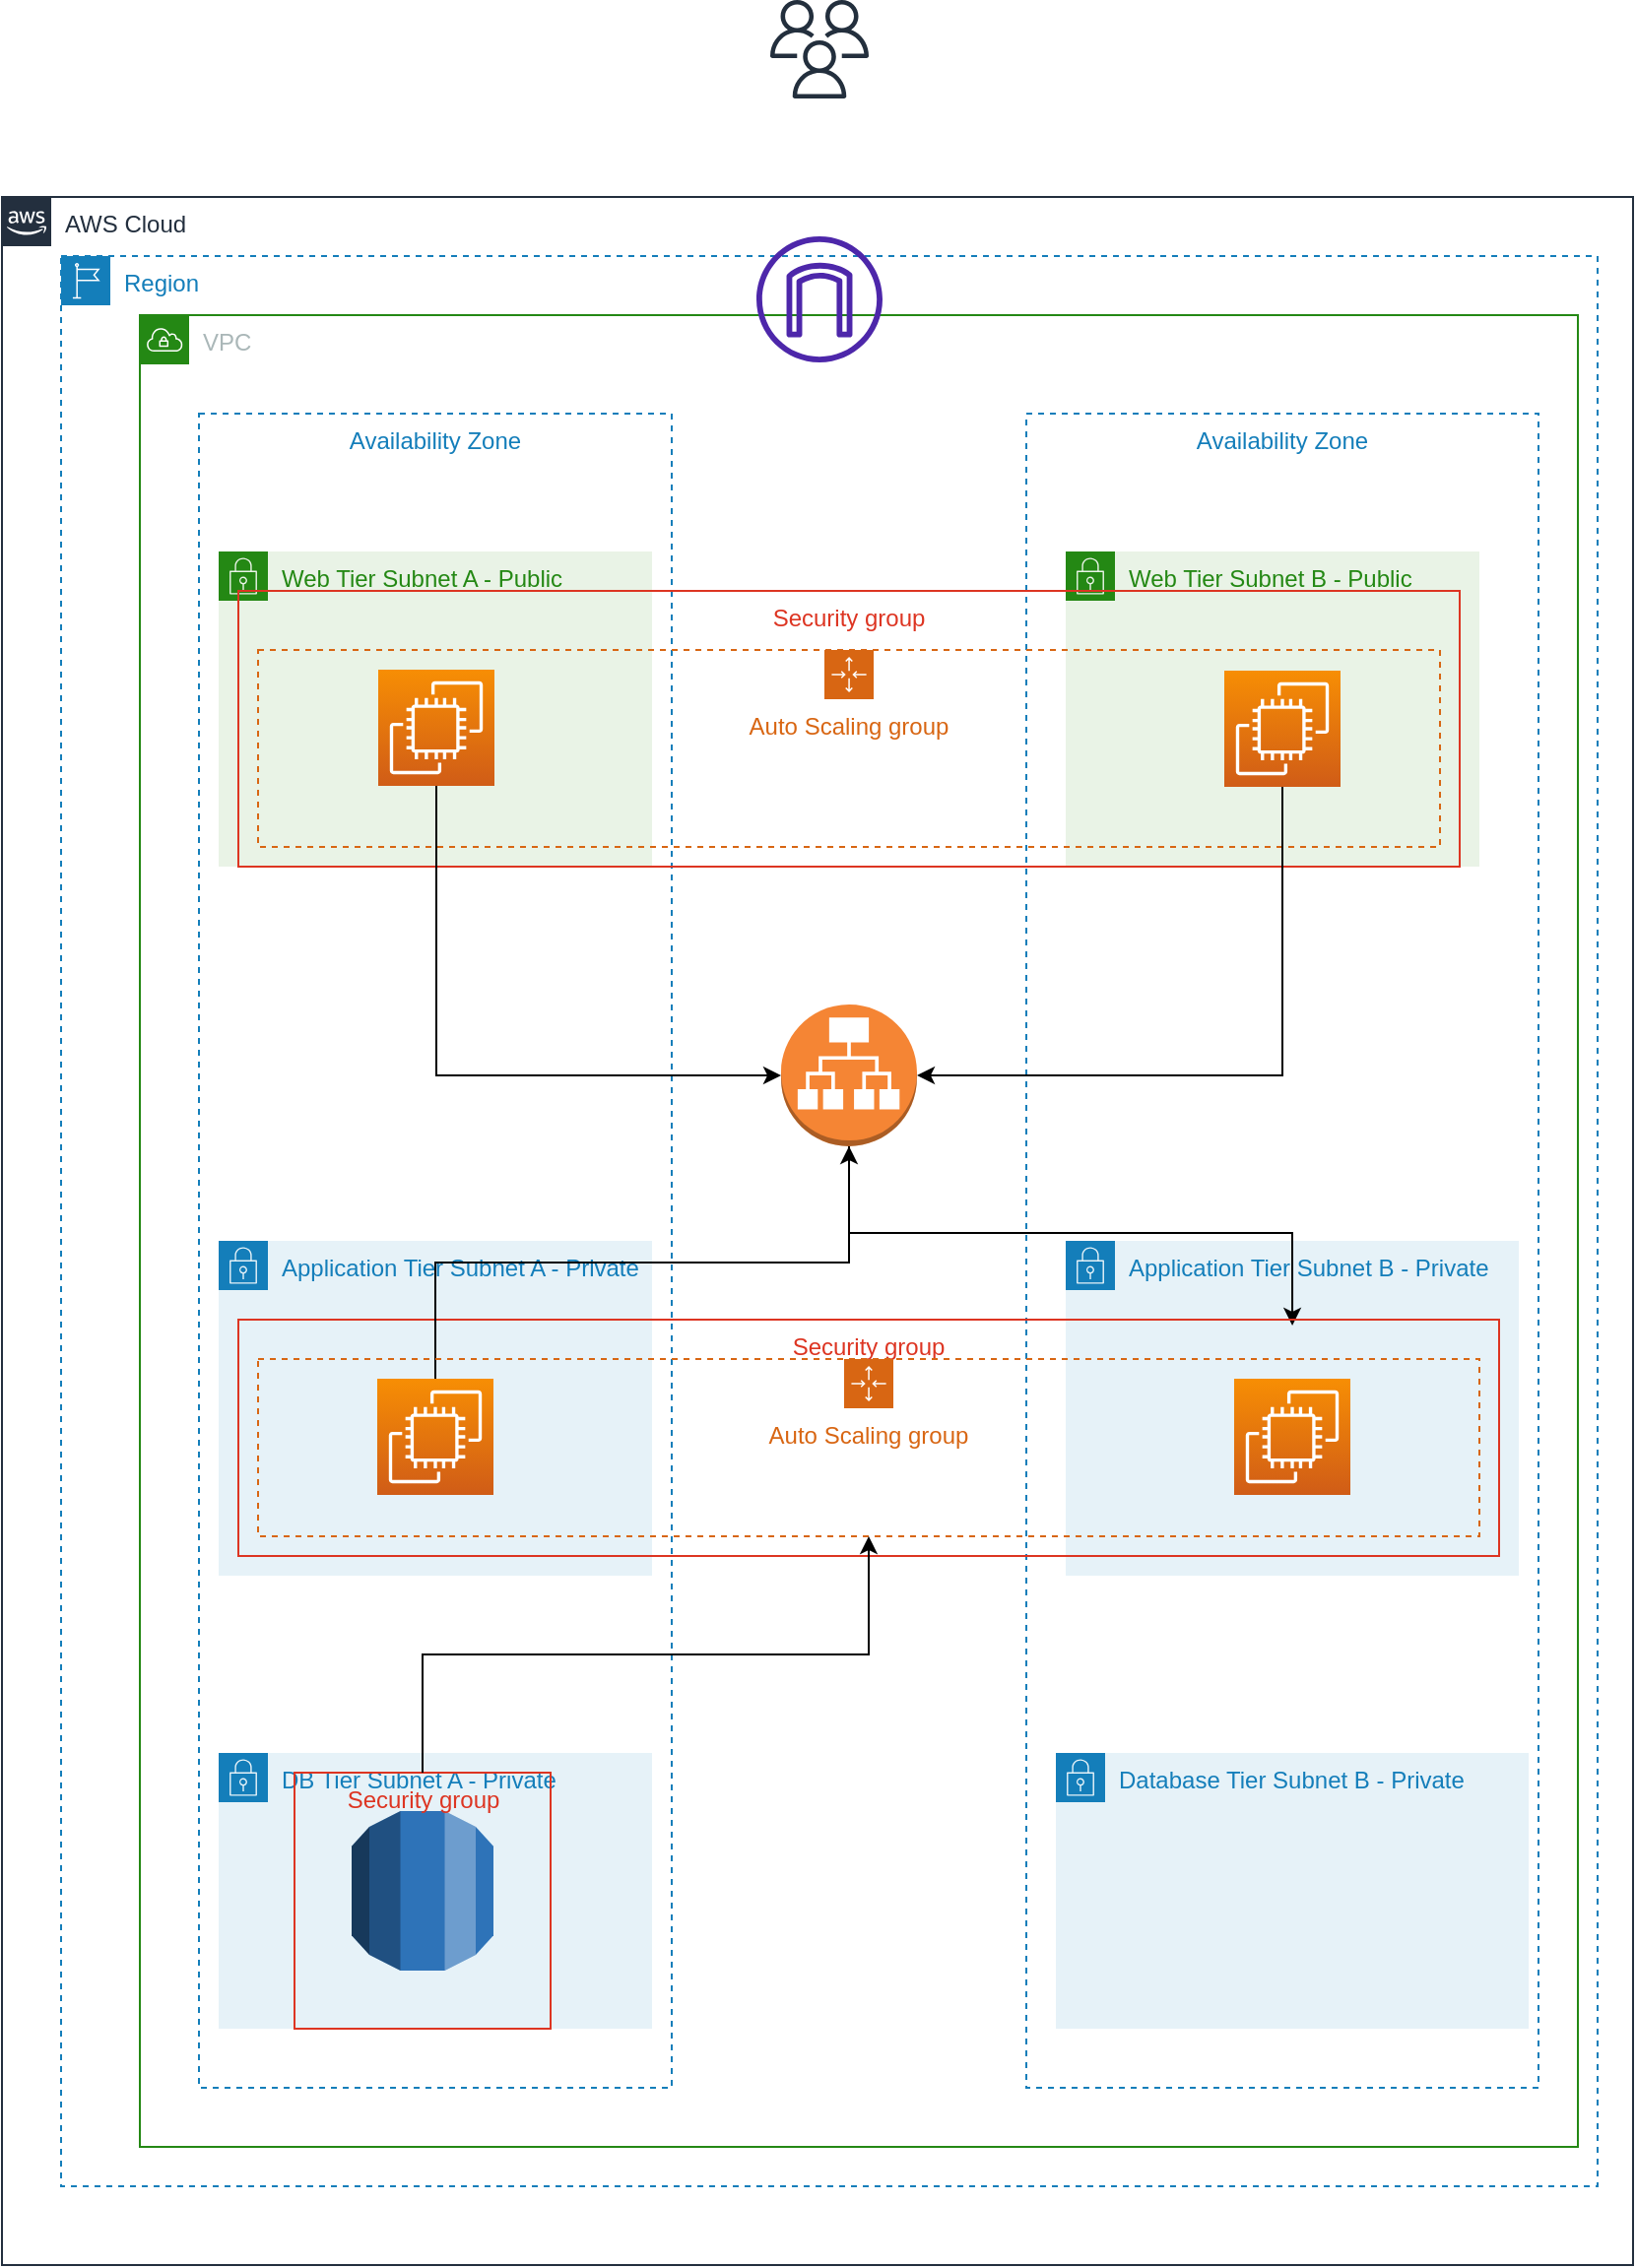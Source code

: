<mxfile version="21.6.5" type="github">
  <diagram name="Page-1" id="cq-hfyJpBhZVcMACy3R2">
    <mxGraphModel dx="1434" dy="790" grid="1" gridSize="10" guides="1" tooltips="1" connect="1" arrows="1" fold="1" page="1" pageScale="1" pageWidth="850" pageHeight="1100" math="0" shadow="0">
      <root>
        <mxCell id="0" />
        <mxCell id="1" parent="0" />
        <mxCell id="nyzaP2hE48bie9Lz6zlM-1" value="" style="sketch=0;outlineConnect=0;fontColor=#232F3E;gradientColor=none;fillColor=#232F3D;strokeColor=none;dashed=0;verticalLabelPosition=bottom;verticalAlign=top;align=center;html=1;fontSize=12;fontStyle=0;aspect=fixed;pointerEvents=1;shape=mxgraph.aws4.users;" vertex="1" parent="1">
          <mxGeometry x="400" y="40" width="50" height="50" as="geometry" />
        </mxCell>
        <mxCell id="nyzaP2hE48bie9Lz6zlM-2" value="AWS Cloud" style="points=[[0,0],[0.25,0],[0.5,0],[0.75,0],[1,0],[1,0.25],[1,0.5],[1,0.75],[1,1],[0.75,1],[0.5,1],[0.25,1],[0,1],[0,0.75],[0,0.5],[0,0.25]];outlineConnect=0;gradientColor=none;html=1;whiteSpace=wrap;fontSize=12;fontStyle=0;container=1;pointerEvents=0;collapsible=0;recursiveResize=0;shape=mxgraph.aws4.group;grIcon=mxgraph.aws4.group_aws_cloud_alt;strokeColor=#232F3E;fillColor=none;verticalAlign=top;align=left;spacingLeft=30;fontColor=#232F3E;dashed=0;" vertex="1" parent="1">
          <mxGeometry x="10" y="140" width="828" height="1050" as="geometry" />
        </mxCell>
        <mxCell id="nyzaP2hE48bie9Lz6zlM-4" value="Region" style="points=[[0,0],[0.25,0],[0.5,0],[0.75,0],[1,0],[1,0.25],[1,0.5],[1,0.75],[1,1],[0.75,1],[0.5,1],[0.25,1],[0,1],[0,0.75],[0,0.5],[0,0.25]];outlineConnect=0;gradientColor=none;html=1;whiteSpace=wrap;fontSize=12;fontStyle=0;container=1;pointerEvents=0;collapsible=0;recursiveResize=0;shape=mxgraph.aws4.group;grIcon=mxgraph.aws4.group_region;strokeColor=#147EBA;fillColor=none;verticalAlign=top;align=left;spacingLeft=30;fontColor=#147EBA;dashed=1;" vertex="1" parent="nyzaP2hE48bie9Lz6zlM-2">
          <mxGeometry x="30" y="30" width="780" height="980" as="geometry" />
        </mxCell>
        <mxCell id="nyzaP2hE48bie9Lz6zlM-5" value="VPC" style="points=[[0,0],[0.25,0],[0.5,0],[0.75,0],[1,0],[1,0.25],[1,0.5],[1,0.75],[1,1],[0.75,1],[0.5,1],[0.25,1],[0,1],[0,0.75],[0,0.5],[0,0.25]];outlineConnect=0;gradientColor=none;html=1;whiteSpace=wrap;fontSize=12;fontStyle=0;container=1;pointerEvents=0;collapsible=0;recursiveResize=0;shape=mxgraph.aws4.group;grIcon=mxgraph.aws4.group_vpc;strokeColor=#248814;fillColor=none;verticalAlign=top;align=left;spacingLeft=30;fontColor=#AAB7B8;dashed=0;" vertex="1" parent="nyzaP2hE48bie9Lz6zlM-4">
          <mxGeometry x="40" y="30" width="730" height="930" as="geometry" />
        </mxCell>
        <mxCell id="nyzaP2hE48bie9Lz6zlM-6" value="Availability Zone" style="fillColor=none;strokeColor=#147EBA;dashed=1;verticalAlign=top;fontStyle=0;fontColor=#147EBA;whiteSpace=wrap;html=1;" vertex="1" parent="nyzaP2hE48bie9Lz6zlM-5">
          <mxGeometry x="30" y="50" width="240" height="850" as="geometry" />
        </mxCell>
        <mxCell id="nyzaP2hE48bie9Lz6zlM-7" value="Availability Zone" style="fillColor=none;strokeColor=#147EBA;dashed=1;verticalAlign=top;fontStyle=0;fontColor=#147EBA;whiteSpace=wrap;html=1;" vertex="1" parent="nyzaP2hE48bie9Lz6zlM-5">
          <mxGeometry x="450" y="50" width="260" height="850" as="geometry" />
        </mxCell>
        <mxCell id="nyzaP2hE48bie9Lz6zlM-8" value="" style="sketch=0;outlineConnect=0;fontColor=#232F3E;gradientColor=none;fillColor=#4D27AA;strokeColor=none;dashed=0;verticalLabelPosition=bottom;verticalAlign=top;align=center;html=1;fontSize=12;fontStyle=0;aspect=fixed;pointerEvents=1;shape=mxgraph.aws4.internet_gateway;" vertex="1" parent="nyzaP2hE48bie9Lz6zlM-5">
          <mxGeometry x="313" y="-40" width="64" height="64" as="geometry" />
        </mxCell>
        <mxCell id="nyzaP2hE48bie9Lz6zlM-23" value="Web Tier Subnet A - Public" style="points=[[0,0],[0.25,0],[0.5,0],[0.75,0],[1,0],[1,0.25],[1,0.5],[1,0.75],[1,1],[0.75,1],[0.5,1],[0.25,1],[0,1],[0,0.75],[0,0.5],[0,0.25]];outlineConnect=0;gradientColor=none;html=1;whiteSpace=wrap;fontSize=12;fontStyle=0;container=1;pointerEvents=0;collapsible=0;recursiveResize=0;shape=mxgraph.aws4.group;grIcon=mxgraph.aws4.group_security_group;grStroke=0;strokeColor=#248814;fillColor=#E9F3E6;verticalAlign=top;align=left;spacingLeft=30;fontColor=#248814;dashed=0;" vertex="1" parent="nyzaP2hE48bie9Lz6zlM-5">
          <mxGeometry x="40" y="120" width="220" height="160" as="geometry" />
        </mxCell>
        <mxCell id="nyzaP2hE48bie9Lz6zlM-26" value="Web Tier Subnet B - Public" style="points=[[0,0],[0.25,0],[0.5,0],[0.75,0],[1,0],[1,0.25],[1,0.5],[1,0.75],[1,1],[0.75,1],[0.5,1],[0.25,1],[0,1],[0,0.75],[0,0.5],[0,0.25]];outlineConnect=0;gradientColor=none;html=1;whiteSpace=wrap;fontSize=12;fontStyle=0;container=1;pointerEvents=0;collapsible=0;recursiveResize=0;shape=mxgraph.aws4.group;grIcon=mxgraph.aws4.group_security_group;grStroke=0;strokeColor=#248814;fillColor=#E9F3E6;verticalAlign=top;align=left;spacingLeft=30;fontColor=#248814;dashed=0;" vertex="1" parent="nyzaP2hE48bie9Lz6zlM-5">
          <mxGeometry x="470" y="120" width="210" height="160" as="geometry" />
        </mxCell>
        <mxCell id="nyzaP2hE48bie9Lz6zlM-27" value="Application Tier Subnet A - Private" style="points=[[0,0],[0.25,0],[0.5,0],[0.75,0],[1,0],[1,0.25],[1,0.5],[1,0.75],[1,1],[0.75,1],[0.5,1],[0.25,1],[0,1],[0,0.75],[0,0.5],[0,0.25]];outlineConnect=0;gradientColor=none;html=1;whiteSpace=wrap;fontSize=12;fontStyle=0;container=1;pointerEvents=0;collapsible=0;recursiveResize=0;shape=mxgraph.aws4.group;grIcon=mxgraph.aws4.group_security_group;grStroke=0;strokeColor=#147EBA;fillColor=#E6F2F8;verticalAlign=top;align=left;spacingLeft=30;fontColor=#147EBA;dashed=0;" vertex="1" parent="nyzaP2hE48bie9Lz6zlM-5">
          <mxGeometry x="40" y="470" width="220" height="170" as="geometry" />
        </mxCell>
        <mxCell id="nyzaP2hE48bie9Lz6zlM-28" value="Application Tier Subnet B - Private" style="points=[[0,0],[0.25,0],[0.5,0],[0.75,0],[1,0],[1,0.25],[1,0.5],[1,0.75],[1,1],[0.75,1],[0.5,1],[0.25,1],[0,1],[0,0.75],[0,0.5],[0,0.25]];outlineConnect=0;gradientColor=none;html=1;whiteSpace=wrap;fontSize=12;fontStyle=0;container=1;pointerEvents=0;collapsible=0;recursiveResize=0;shape=mxgraph.aws4.group;grIcon=mxgraph.aws4.group_security_group;grStroke=0;strokeColor=#147EBA;fillColor=#E6F2F8;verticalAlign=top;align=left;spacingLeft=30;fontColor=#147EBA;dashed=0;" vertex="1" parent="nyzaP2hE48bie9Lz6zlM-5">
          <mxGeometry x="470" y="470" width="230" height="170" as="geometry" />
        </mxCell>
        <mxCell id="nyzaP2hE48bie9Lz6zlM-29" value="DB Tier Subnet A - Private" style="points=[[0,0],[0.25,0],[0.5,0],[0.75,0],[1,0],[1,0.25],[1,0.5],[1,0.75],[1,1],[0.75,1],[0.5,1],[0.25,1],[0,1],[0,0.75],[0,0.5],[0,0.25]];outlineConnect=0;gradientColor=none;html=1;whiteSpace=wrap;fontSize=12;fontStyle=0;container=1;pointerEvents=0;collapsible=0;recursiveResize=0;shape=mxgraph.aws4.group;grIcon=mxgraph.aws4.group_security_group;grStroke=0;strokeColor=#147EBA;fillColor=#E6F2F8;verticalAlign=top;align=left;spacingLeft=30;fontColor=#147EBA;dashed=0;" vertex="1" parent="nyzaP2hE48bie9Lz6zlM-5">
          <mxGeometry x="40" y="730" width="220" height="140" as="geometry" />
        </mxCell>
        <mxCell id="nyzaP2hE48bie9Lz6zlM-54" value="" style="outlineConnect=0;dashed=0;verticalLabelPosition=bottom;verticalAlign=top;align=center;html=1;shape=mxgraph.aws3.rds;fillColor=#2E73B8;gradientColor=none;" vertex="1" parent="nyzaP2hE48bie9Lz6zlM-29">
          <mxGeometry x="67.5" y="29.5" width="72" height="81" as="geometry" />
        </mxCell>
        <mxCell id="nyzaP2hE48bie9Lz6zlM-55" value="Security group" style="fillColor=none;strokeColor=#DD3522;verticalAlign=top;fontStyle=0;fontColor=#DD3522;whiteSpace=wrap;html=1;" vertex="1" parent="nyzaP2hE48bie9Lz6zlM-29">
          <mxGeometry x="38.5" y="10" width="130" height="130" as="geometry" />
        </mxCell>
        <mxCell id="nyzaP2hE48bie9Lz6zlM-30" value="Database Tier Subnet B - Private" style="points=[[0,0],[0.25,0],[0.5,0],[0.75,0],[1,0],[1,0.25],[1,0.5],[1,0.75],[1,1],[0.75,1],[0.5,1],[0.25,1],[0,1],[0,0.75],[0,0.5],[0,0.25]];outlineConnect=0;gradientColor=none;html=1;whiteSpace=wrap;fontSize=12;fontStyle=0;container=1;pointerEvents=0;collapsible=0;recursiveResize=0;shape=mxgraph.aws4.group;grIcon=mxgraph.aws4.group_security_group;grStroke=0;strokeColor=#147EBA;fillColor=#E6F2F8;verticalAlign=top;align=left;spacingLeft=30;fontColor=#147EBA;dashed=0;" vertex="1" parent="nyzaP2hE48bie9Lz6zlM-5">
          <mxGeometry x="465" y="730" width="240" height="140" as="geometry" />
        </mxCell>
        <mxCell id="nyzaP2hE48bie9Lz6zlM-31" value="Auto Scaling group" style="points=[[0,0],[0.25,0],[0.5,0],[0.75,0],[1,0],[1,0.25],[1,0.5],[1,0.75],[1,1],[0.75,1],[0.5,1],[0.25,1],[0,1],[0,0.75],[0,0.5],[0,0.25]];outlineConnect=0;gradientColor=none;html=1;whiteSpace=wrap;fontSize=12;fontStyle=0;container=1;pointerEvents=0;collapsible=0;recursiveResize=0;shape=mxgraph.aws4.groupCenter;grIcon=mxgraph.aws4.group_auto_scaling_group;grStroke=1;strokeColor=#D86613;fillColor=none;verticalAlign=top;align=center;fontColor=#D86613;dashed=1;spacingTop=25;" vertex="1" parent="nyzaP2hE48bie9Lz6zlM-5">
          <mxGeometry x="60" y="170" width="600" height="100" as="geometry" />
        </mxCell>
        <mxCell id="nyzaP2hE48bie9Lz6zlM-32" value="Security group" style="fillColor=none;strokeColor=#DD3522;verticalAlign=top;fontStyle=0;fontColor=#DD3522;whiteSpace=wrap;html=1;" vertex="1" parent="nyzaP2hE48bie9Lz6zlM-5">
          <mxGeometry x="50" y="140" width="620" height="140" as="geometry" />
        </mxCell>
        <mxCell id="nyzaP2hE48bie9Lz6zlM-40" style="edgeStyle=orthogonalEdgeStyle;rounded=0;orthogonalLoop=1;jettySize=auto;html=1;exitX=0.5;exitY=1;exitDx=0;exitDy=0;exitPerimeter=0;entryX=0;entryY=0.5;entryDx=0;entryDy=0;entryPerimeter=0;" edge="1" parent="nyzaP2hE48bie9Lz6zlM-5" source="nyzaP2hE48bie9Lz6zlM-33" target="nyzaP2hE48bie9Lz6zlM-36">
          <mxGeometry relative="1" as="geometry" />
        </mxCell>
        <mxCell id="nyzaP2hE48bie9Lz6zlM-33" value="" style="sketch=0;points=[[0,0,0],[0.25,0,0],[0.5,0,0],[0.75,0,0],[1,0,0],[0,1,0],[0.25,1,0],[0.5,1,0],[0.75,1,0],[1,1,0],[0,0.25,0],[0,0.5,0],[0,0.75,0],[1,0.25,0],[1,0.5,0],[1,0.75,0]];outlineConnect=0;fontColor=#232F3E;gradientColor=#F78E04;gradientDirection=north;fillColor=#D05C17;strokeColor=#ffffff;dashed=0;verticalLabelPosition=bottom;verticalAlign=top;align=center;html=1;fontSize=12;fontStyle=0;aspect=fixed;shape=mxgraph.aws4.resourceIcon;resIcon=mxgraph.aws4.ec2;" vertex="1" parent="nyzaP2hE48bie9Lz6zlM-5">
          <mxGeometry x="121" y="180" width="59" height="59" as="geometry" />
        </mxCell>
        <mxCell id="nyzaP2hE48bie9Lz6zlM-41" style="edgeStyle=orthogonalEdgeStyle;rounded=0;orthogonalLoop=1;jettySize=auto;html=1;exitX=0.5;exitY=1;exitDx=0;exitDy=0;exitPerimeter=0;entryX=1;entryY=0.5;entryDx=0;entryDy=0;entryPerimeter=0;" edge="1" parent="nyzaP2hE48bie9Lz6zlM-5" source="nyzaP2hE48bie9Lz6zlM-35" target="nyzaP2hE48bie9Lz6zlM-36">
          <mxGeometry relative="1" as="geometry" />
        </mxCell>
        <mxCell id="nyzaP2hE48bie9Lz6zlM-35" value="" style="sketch=0;points=[[0,0,0],[0.25,0,0],[0.5,0,0],[0.75,0,0],[1,0,0],[0,1,0],[0.25,1,0],[0.5,1,0],[0.75,1,0],[1,1,0],[0,0.25,0],[0,0.5,0],[0,0.75,0],[1,0.25,0],[1,0.5,0],[1,0.75,0]];outlineConnect=0;fontColor=#232F3E;gradientColor=#F78E04;gradientDirection=north;fillColor=#D05C17;strokeColor=#ffffff;dashed=0;verticalLabelPosition=bottom;verticalAlign=top;align=center;html=1;fontSize=12;fontStyle=0;aspect=fixed;shape=mxgraph.aws4.resourceIcon;resIcon=mxgraph.aws4.ec2;" vertex="1" parent="nyzaP2hE48bie9Lz6zlM-5">
          <mxGeometry x="550.5" y="180.5" width="59" height="59" as="geometry" />
        </mxCell>
        <mxCell id="nyzaP2hE48bie9Lz6zlM-53" style="edgeStyle=orthogonalEdgeStyle;rounded=0;orthogonalLoop=1;jettySize=auto;html=1;exitX=0.5;exitY=1;exitDx=0;exitDy=0;exitPerimeter=0;entryX=0.836;entryY=0.025;entryDx=0;entryDy=0;entryPerimeter=0;" edge="1" parent="nyzaP2hE48bie9Lz6zlM-5" source="nyzaP2hE48bie9Lz6zlM-36" target="nyzaP2hE48bie9Lz6zlM-42">
          <mxGeometry relative="1" as="geometry" />
        </mxCell>
        <mxCell id="nyzaP2hE48bie9Lz6zlM-36" value="" style="outlineConnect=0;dashed=0;verticalLabelPosition=bottom;verticalAlign=top;align=center;html=1;shape=mxgraph.aws3.application_load_balancer;fillColor=#F58534;gradientColor=none;" vertex="1" parent="nyzaP2hE48bie9Lz6zlM-5">
          <mxGeometry x="325.5" y="350" width="69" height="72" as="geometry" />
        </mxCell>
        <mxCell id="nyzaP2hE48bie9Lz6zlM-42" value="Security group" style="fillColor=none;strokeColor=#DD3522;verticalAlign=top;fontStyle=0;fontColor=#DD3522;whiteSpace=wrap;html=1;" vertex="1" parent="nyzaP2hE48bie9Lz6zlM-5">
          <mxGeometry x="50" y="510" width="640" height="120" as="geometry" />
        </mxCell>
        <mxCell id="nyzaP2hE48bie9Lz6zlM-49" style="edgeStyle=orthogonalEdgeStyle;rounded=0;orthogonalLoop=1;jettySize=auto;html=1;exitX=0.5;exitY=0;exitDx=0;exitDy=0;exitPerimeter=0;" edge="1" parent="nyzaP2hE48bie9Lz6zlM-5" source="nyzaP2hE48bie9Lz6zlM-43" target="nyzaP2hE48bie9Lz6zlM-36">
          <mxGeometry relative="1" as="geometry" />
        </mxCell>
        <mxCell id="nyzaP2hE48bie9Lz6zlM-43" value="" style="sketch=0;points=[[0,0,0],[0.25,0,0],[0.5,0,0],[0.75,0,0],[1,0,0],[0,1,0],[0.25,1,0],[0.5,1,0],[0.75,1,0],[1,1,0],[0,0.25,0],[0,0.5,0],[0,0.75,0],[1,0.25,0],[1,0.5,0],[1,0.75,0]];outlineConnect=0;fontColor=#232F3E;gradientColor=#F78E04;gradientDirection=north;fillColor=#D05C17;strokeColor=#ffffff;dashed=0;verticalLabelPosition=bottom;verticalAlign=top;align=center;html=1;fontSize=12;fontStyle=0;aspect=fixed;shape=mxgraph.aws4.resourceIcon;resIcon=mxgraph.aws4.ec2;" vertex="1" parent="nyzaP2hE48bie9Lz6zlM-5">
          <mxGeometry x="120.5" y="540" width="59" height="59" as="geometry" />
        </mxCell>
        <mxCell id="nyzaP2hE48bie9Lz6zlM-45" value="" style="sketch=0;points=[[0,0,0],[0.25,0,0],[0.5,0,0],[0.75,0,0],[1,0,0],[0,1,0],[0.25,1,0],[0.5,1,0],[0.75,1,0],[1,1,0],[0,0.25,0],[0,0.5,0],[0,0.75,0],[1,0.25,0],[1,0.5,0],[1,0.75,0]];outlineConnect=0;fontColor=#232F3E;gradientColor=#F78E04;gradientDirection=north;fillColor=#D05C17;strokeColor=#ffffff;dashed=0;verticalLabelPosition=bottom;verticalAlign=top;align=center;html=1;fontSize=12;fontStyle=0;aspect=fixed;shape=mxgraph.aws4.resourceIcon;resIcon=mxgraph.aws4.ec2;" vertex="1" parent="nyzaP2hE48bie9Lz6zlM-5">
          <mxGeometry x="555.5" y="540" width="59" height="59" as="geometry" />
        </mxCell>
        <mxCell id="nyzaP2hE48bie9Lz6zlM-48" value="Auto Scaling group" style="points=[[0,0],[0.25,0],[0.5,0],[0.75,0],[1,0],[1,0.25],[1,0.5],[1,0.75],[1,1],[0.75,1],[0.5,1],[0.25,1],[0,1],[0,0.75],[0,0.5],[0,0.25]];outlineConnect=0;gradientColor=none;html=1;whiteSpace=wrap;fontSize=12;fontStyle=0;container=1;pointerEvents=0;collapsible=0;recursiveResize=0;shape=mxgraph.aws4.groupCenter;grIcon=mxgraph.aws4.group_auto_scaling_group;grStroke=1;strokeColor=#D86613;fillColor=none;verticalAlign=top;align=center;fontColor=#D86613;dashed=1;spacingTop=25;" vertex="1" parent="1">
          <mxGeometry x="140" y="730" width="620" height="90" as="geometry" />
        </mxCell>
        <mxCell id="nyzaP2hE48bie9Lz6zlM-61" style="edgeStyle=orthogonalEdgeStyle;rounded=0;orthogonalLoop=1;jettySize=auto;html=1;" edge="1" parent="1" source="nyzaP2hE48bie9Lz6zlM-55" target="nyzaP2hE48bie9Lz6zlM-48">
          <mxGeometry relative="1" as="geometry" />
        </mxCell>
      </root>
    </mxGraphModel>
  </diagram>
</mxfile>
